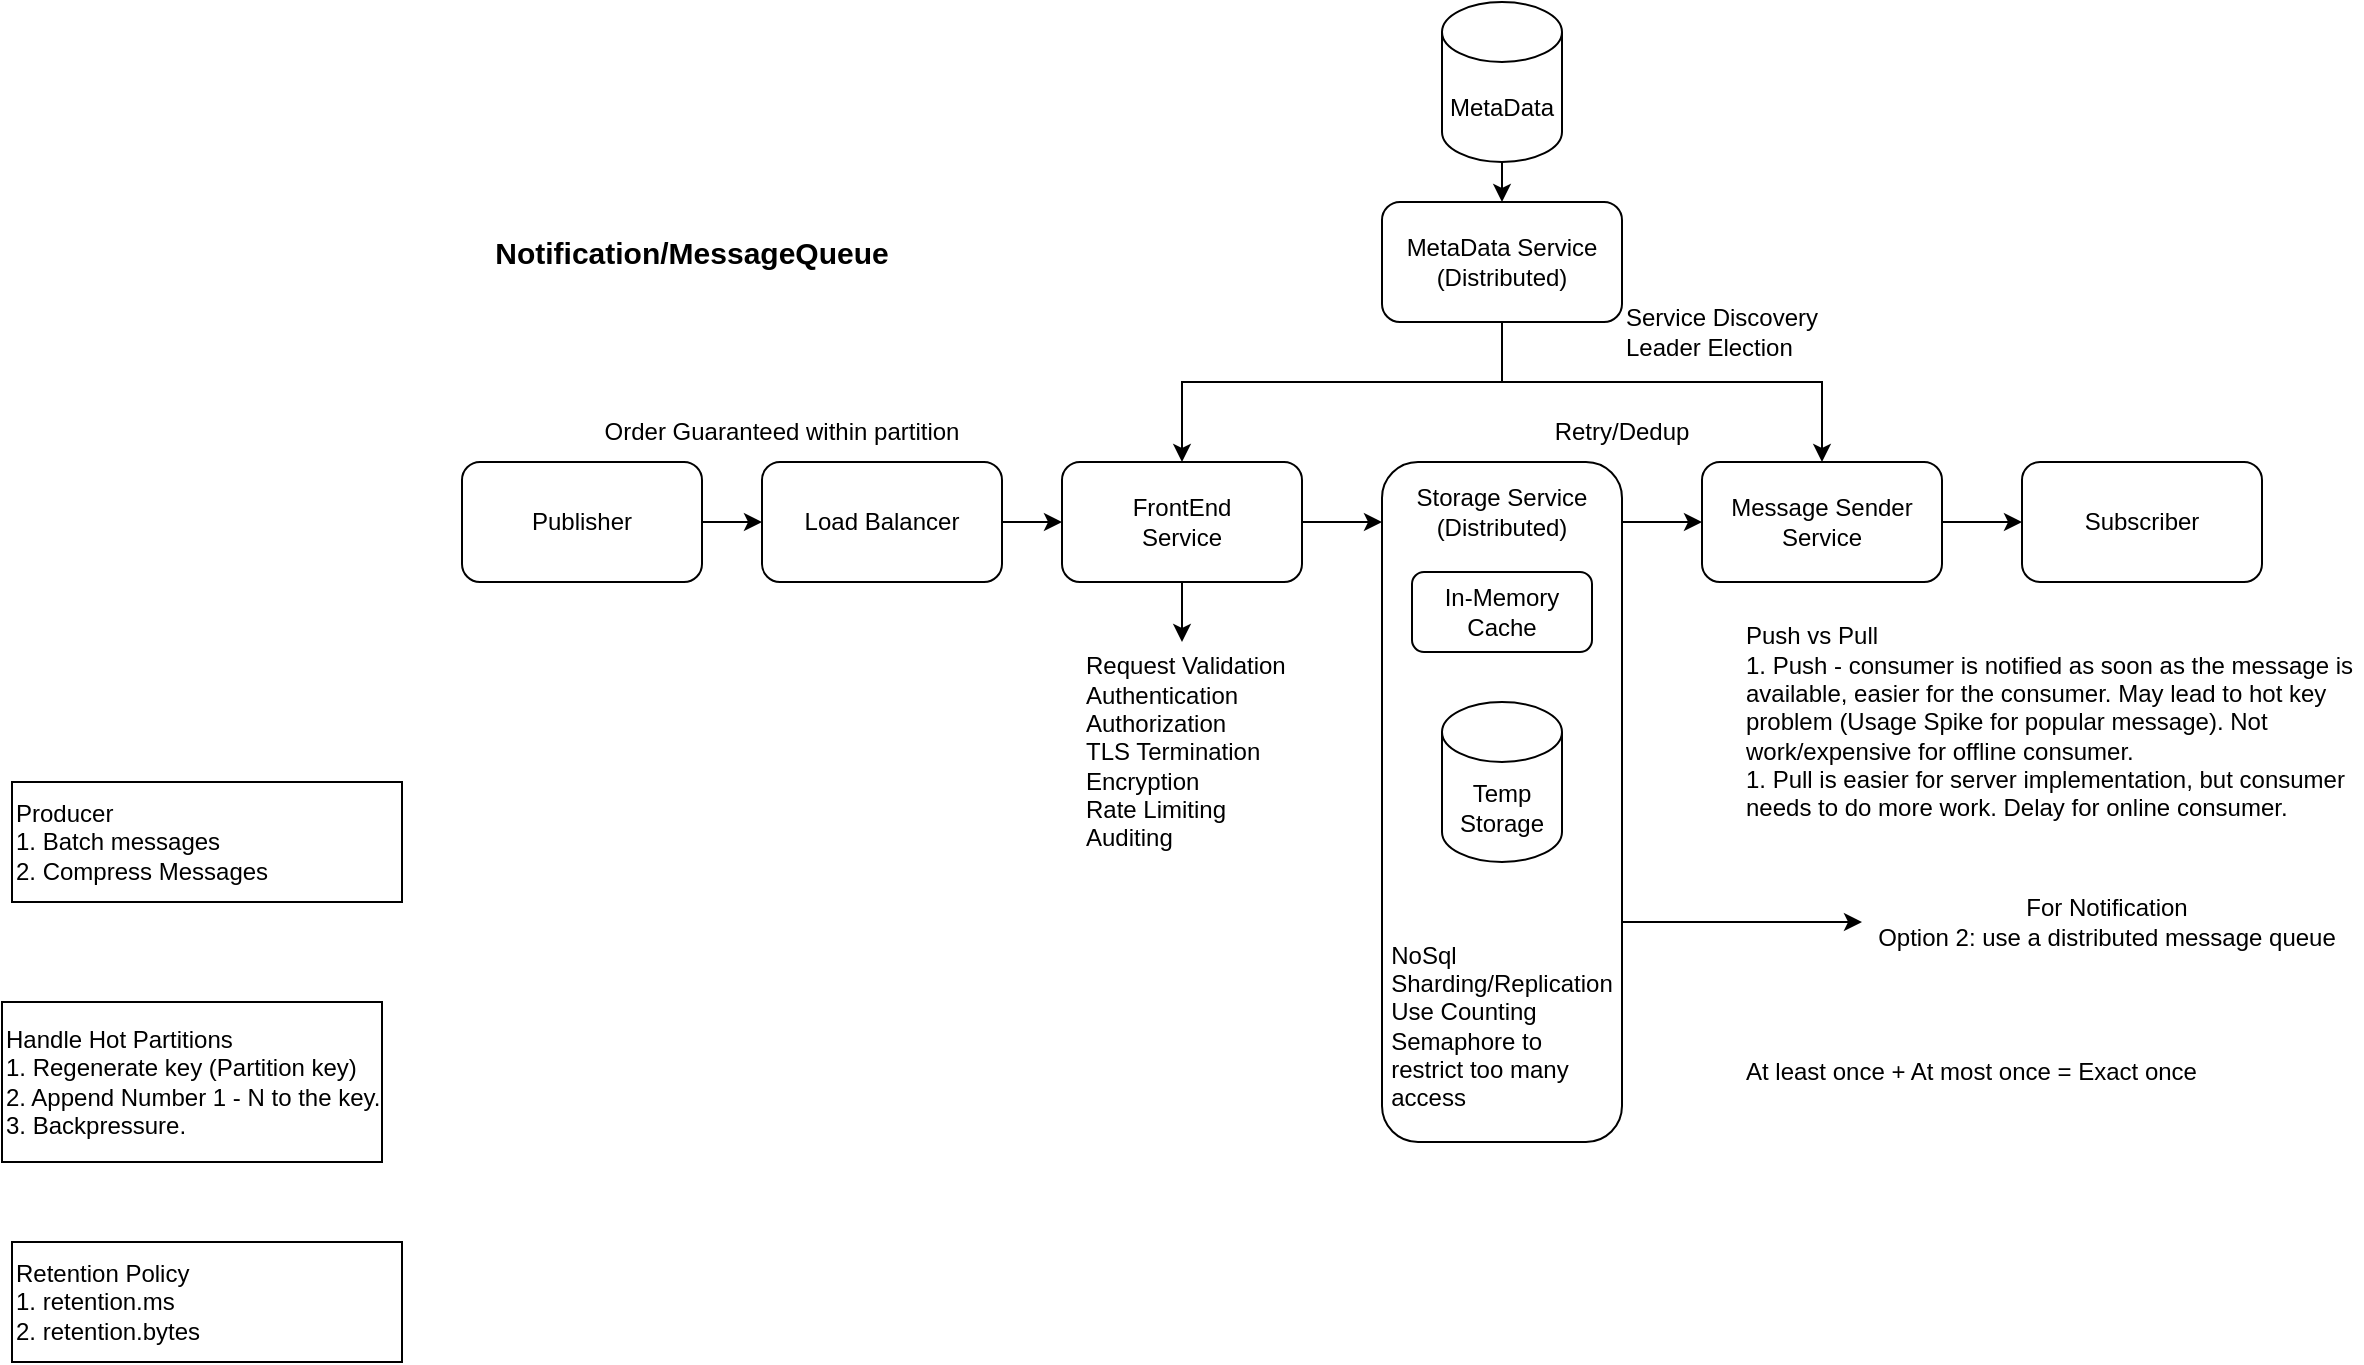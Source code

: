 <mxfile version="28.2.5">
  <diagram name="Page-1" id="w0UfUpUUfux1YmTYL3Qv">
    <mxGraphModel dx="2916" dy="1151" grid="1" gridSize="10" guides="1" tooltips="1" connect="1" arrows="1" fold="1" page="1" pageScale="1" pageWidth="850" pageHeight="1100" math="0" shadow="0">
      <root>
        <mxCell id="0" />
        <mxCell id="1" parent="0" />
        <mxCell id="uigYJwYVuBVHVjmUfmwh-1" value="Publisher" style="rounded=1;whiteSpace=wrap;html=1;" parent="1" vertex="1">
          <mxGeometry x="-200" y="360" width="120" height="60" as="geometry" />
        </mxCell>
        <mxCell id="uigYJwYVuBVHVjmUfmwh-2" value="" style="endArrow=classic;html=1;rounded=0;exitX=1;exitY=0.5;exitDx=0;exitDy=0;" parent="1" source="uigYJwYVuBVHVjmUfmwh-1" edge="1">
          <mxGeometry width="50" height="50" relative="1" as="geometry">
            <mxPoint x="-20" y="390" as="sourcePoint" />
            <mxPoint x="-50" y="390" as="targetPoint" />
          </mxGeometry>
        </mxCell>
        <mxCell id="uigYJwYVuBVHVjmUfmwh-3" value="Load Balancer" style="rounded=1;whiteSpace=wrap;html=1;" parent="1" vertex="1">
          <mxGeometry x="-50" y="360" width="120" height="60" as="geometry" />
        </mxCell>
        <mxCell id="uigYJwYVuBVHVjmUfmwh-4" value="FrontEnd&lt;br&gt;Service" style="rounded=1;whiteSpace=wrap;html=1;" parent="1" vertex="1">
          <mxGeometry x="100" y="360" width="120" height="60" as="geometry" />
        </mxCell>
        <mxCell id="uigYJwYVuBVHVjmUfmwh-5" value="MetaData" style="shape=cylinder3;whiteSpace=wrap;html=1;boundedLbl=1;backgroundOutline=1;size=15;" parent="1" vertex="1">
          <mxGeometry x="290" y="130" width="60" height="80" as="geometry" />
        </mxCell>
        <mxCell id="uigYJwYVuBVHVjmUfmwh-6" value="MetaData Service&lt;br&gt;(Distributed)" style="rounded=1;whiteSpace=wrap;html=1;" parent="1" vertex="1">
          <mxGeometry x="260" y="230" width="120" height="60" as="geometry" />
        </mxCell>
        <mxCell id="uigYJwYVuBVHVjmUfmwh-7" value="" style="endArrow=classic;html=1;rounded=0;exitX=0.5;exitY=1;exitDx=0;exitDy=0;exitPerimeter=0;entryX=0.5;entryY=0;entryDx=0;entryDy=0;" parent="1" source="uigYJwYVuBVHVjmUfmwh-5" target="uigYJwYVuBVHVjmUfmwh-6" edge="1">
          <mxGeometry width="50" height="50" relative="1" as="geometry">
            <mxPoint x="290" y="290" as="sourcePoint" />
            <mxPoint x="340" y="240" as="targetPoint" />
          </mxGeometry>
        </mxCell>
        <mxCell id="uigYJwYVuBVHVjmUfmwh-8" value="" style="endArrow=classic;html=1;rounded=0;exitX=0.5;exitY=1;exitDx=0;exitDy=0;entryX=0.5;entryY=0;entryDx=0;entryDy=0;" parent="1" source="uigYJwYVuBVHVjmUfmwh-6" target="uigYJwYVuBVHVjmUfmwh-4" edge="1">
          <mxGeometry width="50" height="50" relative="1" as="geometry">
            <mxPoint x="191" y="329" as="sourcePoint" />
            <mxPoint x="191" y="359" as="targetPoint" />
            <Array as="points">
              <mxPoint x="320" y="320" />
              <mxPoint x="160" y="320" />
            </Array>
          </mxGeometry>
        </mxCell>
        <mxCell id="uigYJwYVuBVHVjmUfmwh-9" value="" style="endArrow=classic;html=1;rounded=0;exitX=0.5;exitY=1;exitDx=0;exitDy=0;" parent="1" source="uigYJwYVuBVHVjmUfmwh-4" edge="1">
          <mxGeometry width="50" height="50" relative="1" as="geometry">
            <mxPoint x="290" y="520" as="sourcePoint" />
            <mxPoint x="160" y="450" as="targetPoint" />
          </mxGeometry>
        </mxCell>
        <mxCell id="uigYJwYVuBVHVjmUfmwh-12" value="Request Validation&lt;br&gt;Authentication&lt;br&gt;Authorization&lt;br&gt;TLS Termination&lt;br&gt;Encryption&lt;br&gt;Rate Limiting&lt;br&gt;Auditing" style="text;html=1;strokeColor=none;fillColor=none;align=left;verticalAlign=middle;whiteSpace=wrap;rounded=0;" parent="1" vertex="1">
          <mxGeometry x="110" y="450" width="110" height="110" as="geometry" />
        </mxCell>
        <mxCell id="uigYJwYVuBVHVjmUfmwh-14" value="" style="endArrow=classic;html=1;rounded=0;exitX=1;exitY=0.5;exitDx=0;exitDy=0;" parent="1" source="uigYJwYVuBVHVjmUfmwh-4" edge="1">
          <mxGeometry width="50" height="50" relative="1" as="geometry">
            <mxPoint x="330" y="480" as="sourcePoint" />
            <mxPoint x="260" y="390" as="targetPoint" />
          </mxGeometry>
        </mxCell>
        <mxCell id="uigYJwYVuBVHVjmUfmwh-15" value="" style="endArrow=classic;html=1;rounded=0;exitX=1;exitY=0.5;exitDx=0;exitDy=0;entryX=0;entryY=0.5;entryDx=0;entryDy=0;" parent="1" source="uigYJwYVuBVHVjmUfmwh-3" target="uigYJwYVuBVHVjmUfmwh-4" edge="1">
          <mxGeometry width="50" height="50" relative="1" as="geometry">
            <mxPoint x="20" y="530" as="sourcePoint" />
            <mxPoint x="70" y="480" as="targetPoint" />
          </mxGeometry>
        </mxCell>
        <mxCell id="uigYJwYVuBVHVjmUfmwh-16" value="Message Sender Service" style="rounded=1;whiteSpace=wrap;html=1;" parent="1" vertex="1">
          <mxGeometry x="420" y="360" width="120" height="60" as="geometry" />
        </mxCell>
        <mxCell id="uigYJwYVuBVHVjmUfmwh-17" value="" style="endArrow=classic;html=1;rounded=0;entryX=0.5;entryY=0;entryDx=0;entryDy=0;" parent="1" target="uigYJwYVuBVHVjmUfmwh-16" edge="1">
          <mxGeometry width="50" height="50" relative="1" as="geometry">
            <mxPoint x="320" y="320" as="sourcePoint" />
            <mxPoint x="330" y="210" as="targetPoint" />
            <Array as="points">
              <mxPoint x="480" y="320" />
            </Array>
          </mxGeometry>
        </mxCell>
        <mxCell id="uigYJwYVuBVHVjmUfmwh-20" value="Subscriber" style="rounded=1;whiteSpace=wrap;html=1;" parent="1" vertex="1">
          <mxGeometry x="580" y="360" width="120" height="60" as="geometry" />
        </mxCell>
        <mxCell id="uigYJwYVuBVHVjmUfmwh-22" value="Retry/Dedup" style="text;html=1;strokeColor=none;fillColor=none;align=center;verticalAlign=middle;whiteSpace=wrap;rounded=0;" parent="1" vertex="1">
          <mxGeometry x="350" y="330" width="60" height="30" as="geometry" />
        </mxCell>
        <mxCell id="uigYJwYVuBVHVjmUfmwh-25" value="" style="endArrow=classic;html=1;rounded=0;exitX=1;exitY=0.5;exitDx=0;exitDy=0;entryX=0;entryY=0.5;entryDx=0;entryDy=0;" parent="1" source="uigYJwYVuBVHVjmUfmwh-16" target="uigYJwYVuBVHVjmUfmwh-20" edge="1">
          <mxGeometry width="50" height="50" relative="1" as="geometry">
            <mxPoint x="580" y="370" as="sourcePoint" />
            <mxPoint x="630" y="320" as="targetPoint" />
          </mxGeometry>
        </mxCell>
        <mxCell id="uigYJwYVuBVHVjmUfmwh-26" value="Order Guaranteed within partition" style="text;html=1;strokeColor=none;fillColor=none;align=center;verticalAlign=middle;whiteSpace=wrap;rounded=0;" parent="1" vertex="1">
          <mxGeometry x="-160" y="330" width="240" height="30" as="geometry" />
        </mxCell>
        <mxCell id="uigYJwYVuBVHVjmUfmwh-27" value="" style="rounded=1;whiteSpace=wrap;html=1;" parent="1" vertex="1">
          <mxGeometry x="260" y="360" width="120" height="340" as="geometry" />
        </mxCell>
        <mxCell id="uigYJwYVuBVHVjmUfmwh-13" value="Temp Storage" style="shape=cylinder3;whiteSpace=wrap;html=1;boundedLbl=1;backgroundOutline=1;size=15;" parent="1" vertex="1">
          <mxGeometry x="290" y="480" width="60" height="80" as="geometry" />
        </mxCell>
        <mxCell id="uigYJwYVuBVHVjmUfmwh-28" value="In-Memory Cache" style="rounded=1;whiteSpace=wrap;html=1;" parent="1" vertex="1">
          <mxGeometry x="275" y="415" width="90" height="40" as="geometry" />
        </mxCell>
        <mxCell id="uigYJwYVuBVHVjmUfmwh-30" value="" style="endArrow=classic;html=1;rounded=0;entryX=0;entryY=0.5;entryDx=0;entryDy=0;" parent="1" target="uigYJwYVuBVHVjmUfmwh-16" edge="1">
          <mxGeometry width="50" height="50" relative="1" as="geometry">
            <mxPoint x="380" y="390" as="sourcePoint" />
            <mxPoint x="500" y="460" as="targetPoint" />
          </mxGeometry>
        </mxCell>
        <mxCell id="uigYJwYVuBVHVjmUfmwh-19" value="&lt;br&gt;&lt;div style=&quot;text-align: left;&quot;&gt;&lt;span style=&quot;background-color: initial;&quot;&gt;NoSql&lt;/span&gt;&lt;/div&gt;&lt;div style=&quot;text-align: left;&quot;&gt;&lt;span style=&quot;background-color: initial;&quot;&gt;Sharding/Replication&lt;/span&gt;&lt;/div&gt;&lt;div style=&quot;text-align: left;&quot;&gt;&lt;span style=&quot;background-color: initial;&quot;&gt;Use Counting Semaphore to restrict too many&amp;nbsp; access&lt;/span&gt;&lt;/div&gt;" style="text;html=1;strokeColor=none;fillColor=none;align=center;verticalAlign=middle;whiteSpace=wrap;rounded=0;" parent="1" vertex="1">
          <mxGeometry x="275" y="590" width="90" height="90" as="geometry" />
        </mxCell>
        <mxCell id="uigYJwYVuBVHVjmUfmwh-31" value="Push vs Pull&lt;br&gt;1. Push - consumer is notified as soon as the message is available, easier for the consumer. May lead to hot key problem (Usage Spike for popular message). Not work/expensive for offline consumer.&lt;br&gt;1. Pull is easier for server implementation, but consumer needs to do more work. Delay for online consumer." style="text;html=1;strokeColor=none;fillColor=none;align=left;verticalAlign=middle;whiteSpace=wrap;rounded=0;" parent="1" vertex="1">
          <mxGeometry x="440" y="420" width="310" height="140" as="geometry" />
        </mxCell>
        <mxCell id="uigYJwYVuBVHVjmUfmwh-32" value="Service Discovery&lt;br&gt;Leader Election" style="text;html=1;strokeColor=none;fillColor=none;align=left;verticalAlign=middle;whiteSpace=wrap;rounded=0;" parent="1" vertex="1">
          <mxGeometry x="380" y="280" width="120" height="30" as="geometry" />
        </mxCell>
        <mxCell id="uigYJwYVuBVHVjmUfmwh-33" value="Storage Service&lt;br&gt;(Distributed)" style="text;html=1;strokeColor=none;fillColor=none;align=center;verticalAlign=middle;whiteSpace=wrap;rounded=0;" parent="1" vertex="1">
          <mxGeometry x="275" y="370" width="90" height="30" as="geometry" />
        </mxCell>
        <mxCell id="uigYJwYVuBVHVjmUfmwh-34" value="Notification/MessageQueue" style="text;html=1;strokeColor=none;fillColor=none;align=center;verticalAlign=middle;whiteSpace=wrap;rounded=0;fontStyle=1;fontSize=15;" parent="1" vertex="1">
          <mxGeometry x="-190" y="220" width="210" height="70" as="geometry" />
        </mxCell>
        <mxCell id="PTCdzAFVMZblXJGz8YvS-1" value="For Notification&lt;br&gt;Option 2: use a distributed message queue" style="text;html=1;strokeColor=none;fillColor=none;align=center;verticalAlign=middle;whiteSpace=wrap;rounded=0;" parent="1" vertex="1">
          <mxGeometry x="500" y="550" width="245" height="80" as="geometry" />
        </mxCell>
        <mxCell id="PTCdzAFVMZblXJGz8YvS-2" value="" style="endArrow=classic;html=1;rounded=0;entryX=0;entryY=0.5;entryDx=0;entryDy=0;" parent="1" target="PTCdzAFVMZblXJGz8YvS-1" edge="1">
          <mxGeometry width="50" height="50" relative="1" as="geometry">
            <mxPoint x="380" y="590" as="sourcePoint" />
            <mxPoint x="500" y="540" as="targetPoint" />
          </mxGeometry>
        </mxCell>
        <mxCell id="r8DuBiU2IM3-_VSogjTA-2" value="At least once + At most once = Exact once" style="text;html=1;strokeColor=none;fillColor=none;align=left;verticalAlign=middle;whiteSpace=wrap;rounded=0;" parent="1" vertex="1">
          <mxGeometry x="440" y="650" width="240" height="30" as="geometry" />
        </mxCell>
        <mxCell id="Zn0t2Rko6OTNFW_Vc6NQ-1" value="Handle Hot Partitions&lt;div&gt;1. Regenerate key (Partition key)&lt;/div&gt;&lt;div&gt;2. Append Number 1 - N to the key.&lt;/div&gt;&lt;div&gt;3. Backpressure.&lt;/div&gt;" style="rounded=0;whiteSpace=wrap;html=1;align=left;" vertex="1" parent="1">
          <mxGeometry x="-430" y="630" width="190" height="80" as="geometry" />
        </mxCell>
        <mxCell id="Zn0t2Rko6OTNFW_Vc6NQ-2" value="Producer&lt;div&gt;1. Batch messages&lt;/div&gt;&lt;div&gt;2. Compress Messages&lt;/div&gt;" style="rounded=0;whiteSpace=wrap;html=1;align=left;" vertex="1" parent="1">
          <mxGeometry x="-425" y="520" width="195" height="60" as="geometry" />
        </mxCell>
        <mxCell id="Zn0t2Rko6OTNFW_Vc6NQ-3" value="Retention Policy&lt;br&gt;&lt;div&gt;1. retention.ms&lt;/div&gt;&lt;div&gt;2. retention.bytes&lt;/div&gt;" style="rounded=0;whiteSpace=wrap;html=1;align=left;" vertex="1" parent="1">
          <mxGeometry x="-425" y="750" width="195" height="60" as="geometry" />
        </mxCell>
      </root>
    </mxGraphModel>
  </diagram>
</mxfile>
